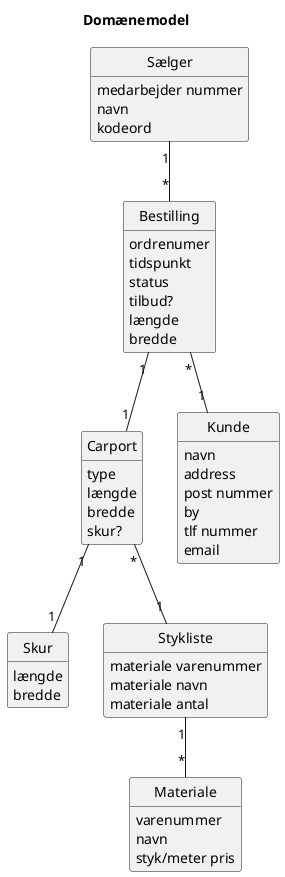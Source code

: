 @startuml
Title Domænemodel

hide circle
hide methods

class Sælger {
    medarbejder nummer
    navn
    kodeord
}

class Carport {
    type
    længde
    bredde
    skur?
}

class Skur {
    længde
    bredde
}

class Kunde {
    navn
    address
    post nummer
    by
    tlf nummer
    email
}

class Bestilling {
    ordrenumer
    tidspunkt
    status
    tilbud?
    længde
    bredde
}

class Stykliste {
    materiale varenummer
    materiale navn
    materiale antal
}

class Materiale {
    varenummer
    navn
    styk/meter pris
}

Bestilling "1" -- "1" Carport
Carport "1" -- "1" Skur
Bestilling "*" -- "1" Kunde
Carport "*" -- "1" Stykliste
Stykliste "1" -- "*" Materiale
Sælger "1" -- "*" Bestilling





@enduml